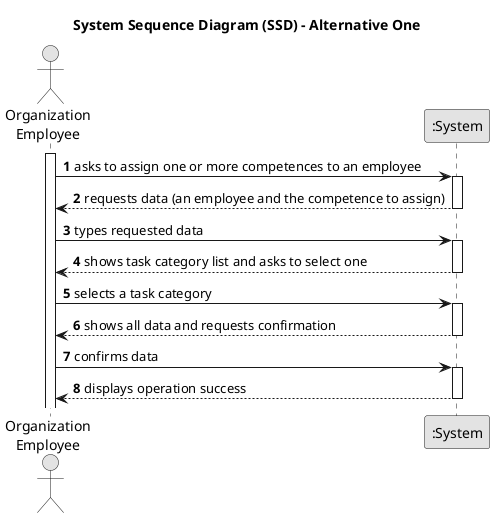 @startuml
skinparam monochrome true
skinparam packageStyle rectangle
skinparam shadowing false

title System Sequence Diagram (SSD) - Alternative One

autonumber

actor "Organization\nEmployee" as Employee
participant ":System" as System

activate Employee

    Employee -> System : asks to assign one or more competences to an employee
    activate System

        System --> Employee : requests data (an employee and the competence to assign)
    deactivate System

    Employee -> System : types requested data
    activate System

        System --> Employee : shows task category list and asks to select one
    deactivate System

    Employee -> System : selects a task category
    activate System

        System --> Employee : shows all data and requests confirmation
    deactivate System

    Employee -> System : confirms data
    activate System

        System --> Employee : displays operation success
    deactivate System

@enduml